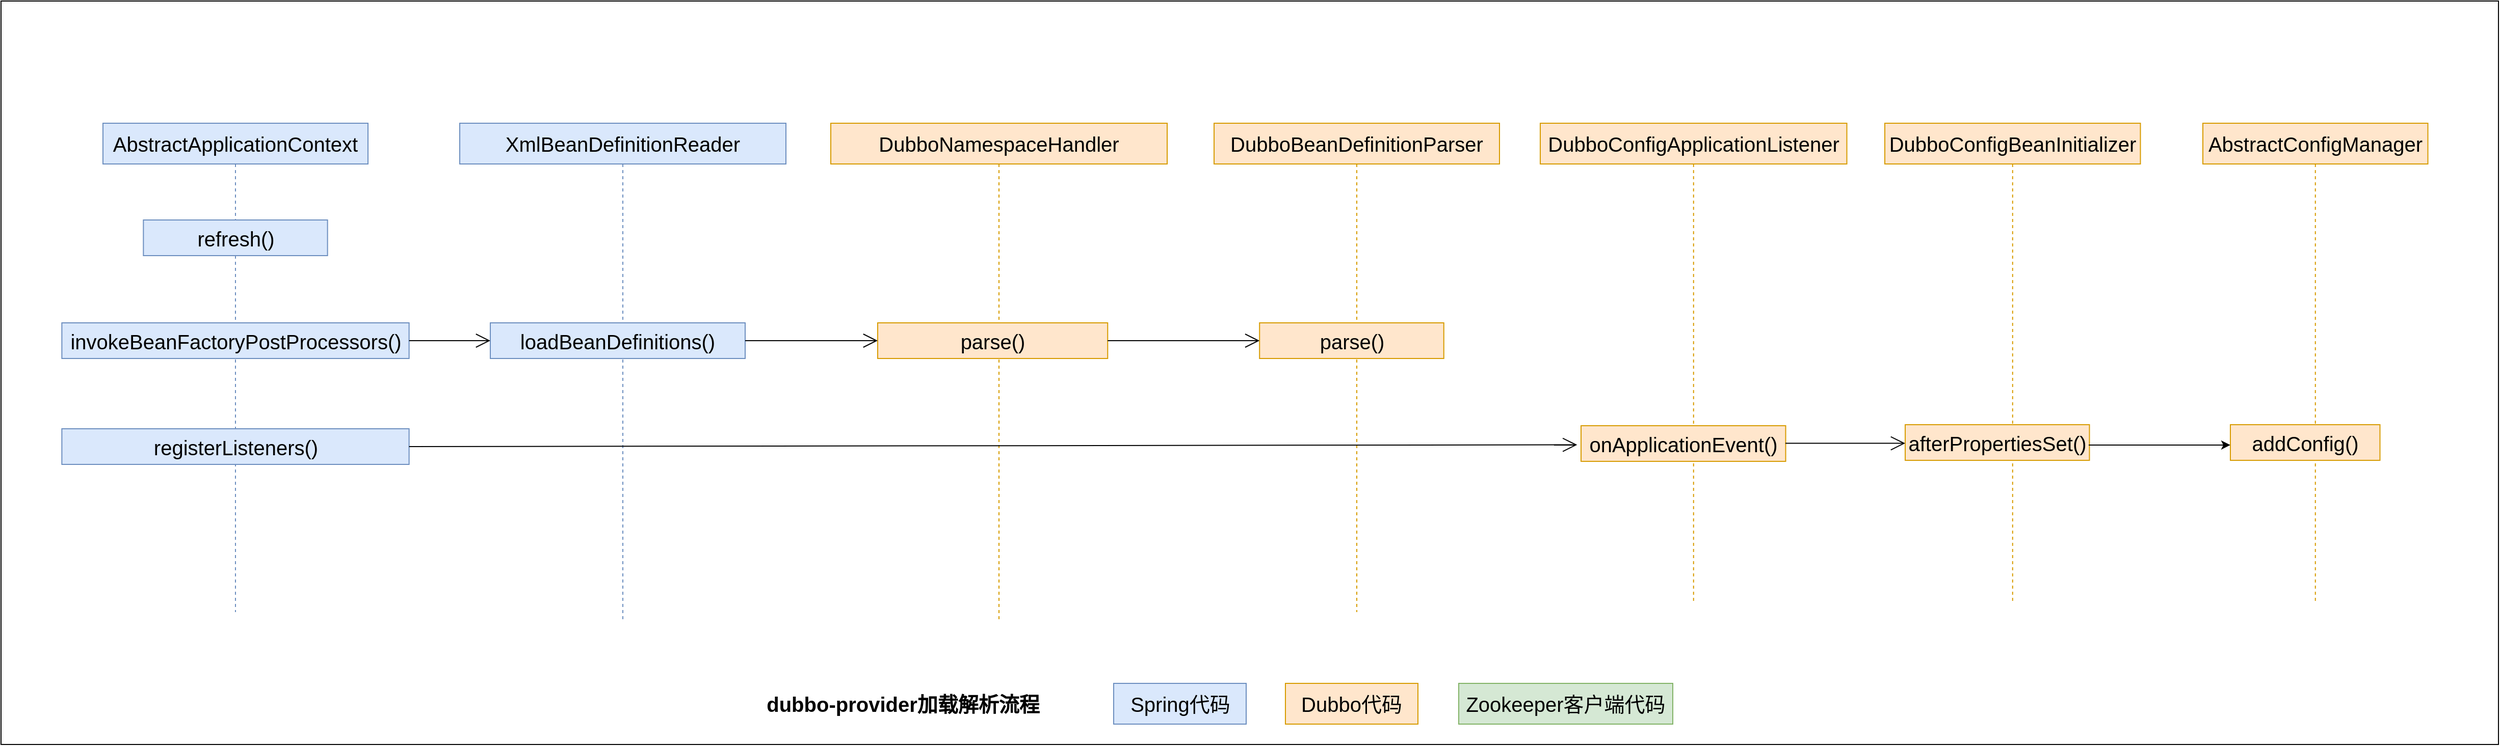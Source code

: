 <mxfile version="28.0.6">
  <diagram name="第 1 页" id="xwlVY48jZOfA3PrioJLu">
    <mxGraphModel dx="2253" dy="788" grid="1" gridSize="10" guides="1" tooltips="1" connect="1" arrows="1" fold="1" page="1" pageScale="1" pageWidth="827" pageHeight="1169" math="0" shadow="0">
      <root>
        <mxCell id="0" />
        <mxCell id="1" parent="0" />
        <mxCell id="1j3soAuKBiSglBNwDgY3-20" value="" style="rounded=0;whiteSpace=wrap;html=1;" parent="1" vertex="1">
          <mxGeometry x="-820" y="220" width="2450" height="730" as="geometry" />
        </mxCell>
        <mxCell id="1j3soAuKBiSglBNwDgY3-1" value="&lt;span style=&quot;font-size: 20px;&quot;&gt;DubboNamespaceHandler&lt;/span&gt;" style="shape=umlLifeline;perimeter=lifelinePerimeter;whiteSpace=wrap;html=1;container=1;dropTarget=0;collapsible=0;recursiveResize=0;outlineConnect=0;portConstraint=eastwest;newEdgeStyle={&quot;curved&quot;:0,&quot;rounded&quot;:0};fillColor=#ffe6cc;strokeColor=#d79b00;" parent="1" vertex="1">
          <mxGeometry x="-6" y="340" width="330" height="490" as="geometry" />
        </mxCell>
        <mxCell id="1j3soAuKBiSglBNwDgY3-2" value="&lt;span style=&quot;font-size: 20px;&quot;&gt;DubboBeanDefinitionParser&lt;/span&gt;" style="shape=umlLifeline;perimeter=lifelinePerimeter;whiteSpace=wrap;html=1;container=1;dropTarget=0;collapsible=0;recursiveResize=0;outlineConnect=0;portConstraint=eastwest;newEdgeStyle={&quot;curved&quot;:0,&quot;rounded&quot;:0};fillColor=#ffe6cc;strokeColor=#d79b00;" parent="1" vertex="1">
          <mxGeometry x="370" y="340" width="280" height="480" as="geometry" />
        </mxCell>
        <mxCell id="1j3soAuKBiSglBNwDgY3-4" value="&lt;span style=&quot;font-size: 20px; text-wrap-mode: wrap;&quot;&gt;parse()&lt;/span&gt;" style="html=1;points=[[0,0,0,0,5],[0,1,0,0,-5],[1,0,0,0,5],[1,1,0,0,-5]];perimeter=orthogonalPerimeter;outlineConnect=0;targetShapes=umlLifeline;portConstraint=eastwest;newEdgeStyle={&quot;curved&quot;:0,&quot;rounded&quot;:0};fillColor=#ffe6cc;strokeColor=#d79b00;" parent="1j3soAuKBiSglBNwDgY3-2" vertex="1">
          <mxGeometry x="44.62" y="196" width="180.75" height="35" as="geometry" />
        </mxCell>
        <mxCell id="1j3soAuKBiSglBNwDgY3-5" value="parse()" style="html=1;whiteSpace=wrap;fontSize=20;fillColor=#ffe6cc;strokeColor=#d79b00;" parent="1" vertex="1">
          <mxGeometry x="40.0" y="536" width="225.63" height="35" as="geometry" />
        </mxCell>
        <mxCell id="1j3soAuKBiSglBNwDgY3-7" value="" style="endArrow=open;endFill=1;endSize=12;html=1;rounded=0;exitX=1;exitY=0.5;exitDx=0;exitDy=0;" parent="1" source="1j3soAuKBiSglBNwDgY3-5" target="1j3soAuKBiSglBNwDgY3-4" edge="1">
          <mxGeometry width="160" relative="1" as="geometry">
            <mxPoint x="320" y="540" as="sourcePoint" />
            <mxPoint x="480" y="540" as="targetPoint" />
          </mxGeometry>
        </mxCell>
        <mxCell id="1j3soAuKBiSglBNwDgY3-8" value="DubboConfigApplicationListener" style="shape=umlLifeline;perimeter=lifelinePerimeter;whiteSpace=wrap;html=1;container=1;dropTarget=0;collapsible=0;recursiveResize=0;outlineConnect=0;portConstraint=eastwest;newEdgeStyle={&quot;curved&quot;:0,&quot;rounded&quot;:0};fontSize=20;fillColor=#ffe6cc;strokeColor=#d79b00;" parent="1" vertex="1">
          <mxGeometry x="690" y="340" width="300.75" height="470" as="geometry" />
        </mxCell>
        <mxCell id="1j3soAuKBiSglBNwDgY3-18" value="&lt;div style=&quot;text-align: left;&quot;&gt;&lt;span style=&quot;background-color: transparent; text-align: center; font-size: 20px; text-wrap-mode: wrap;&quot;&gt;onApplicationEvent&lt;/span&gt;&lt;span style=&quot;background-color: transparent; font-size: 20px; text-wrap-mode: wrap;&quot;&gt;()&lt;/span&gt;&lt;/div&gt;" style="html=1;points=[[0,0,0,0,5],[0,1,0,0,-5],[1,0,0,0,5],[1,1,0,0,-5]];perimeter=orthogonalPerimeter;outlineConnect=0;targetShapes=umlLifeline;portConstraint=eastwest;newEdgeStyle={&quot;curved&quot;:0,&quot;rounded&quot;:0};fillColor=#ffe6cc;strokeColor=#d79b00;" parent="1j3soAuKBiSglBNwDgY3-8" vertex="1">
          <mxGeometry x="40" y="297" width="200.75" height="35" as="geometry" />
        </mxCell>
        <mxCell id="1j3soAuKBiSglBNwDgY3-11" value="AbstractApplicationContext" style="shape=umlLifeline;perimeter=lifelinePerimeter;whiteSpace=wrap;html=1;container=1;dropTarget=0;collapsible=0;recursiveResize=0;outlineConnect=0;portConstraint=eastwest;newEdgeStyle={&quot;curved&quot;:0,&quot;rounded&quot;:0};fontSize=20;fillColor=#dae8fc;strokeColor=#6c8ebf;" parent="1" vertex="1">
          <mxGeometry x="-720" y="340" width="260" height="480" as="geometry" />
        </mxCell>
        <mxCell id="1j3soAuKBiSglBNwDgY3-12" value="invokeBeanFactoryPostProcessors()" style="html=1;whiteSpace=wrap;fontSize=20;fillColor=#dae8fc;strokeColor=#6c8ebf;" parent="1" vertex="1">
          <mxGeometry x="-760.32" y="536" width="340.63" height="35" as="geometry" />
        </mxCell>
        <mxCell id="1j3soAuKBiSglBNwDgY3-13" value="XmlBeanDefinitionReader" style="shape=umlLifeline;perimeter=lifelinePerimeter;whiteSpace=wrap;html=1;container=1;dropTarget=0;collapsible=0;recursiveResize=0;outlineConnect=0;portConstraint=eastwest;newEdgeStyle={&quot;curved&quot;:0,&quot;rounded&quot;:0};fontSize=20;fillColor=#dae8fc;strokeColor=#6c8ebf;" parent="1" vertex="1">
          <mxGeometry x="-370" y="340" width="320" height="490" as="geometry" />
        </mxCell>
        <mxCell id="1j3soAuKBiSglBNwDgY3-14" value="loadBeanDefinitions()" style="html=1;whiteSpace=wrap;fontSize=20;fillColor=#dae8fc;strokeColor=#6c8ebf;" parent="1" vertex="1">
          <mxGeometry x="-340" y="536" width="250" height="35" as="geometry" />
        </mxCell>
        <mxCell id="1j3soAuKBiSglBNwDgY3-15" value="" style="endArrow=open;endFill=1;endSize=12;html=1;rounded=0;exitX=1;exitY=0.5;exitDx=0;exitDy=0;entryX=0;entryY=0.5;entryDx=0;entryDy=0;" parent="1" source="1j3soAuKBiSglBNwDgY3-12" target="1j3soAuKBiSglBNwDgY3-14" edge="1">
          <mxGeometry width="160" relative="1" as="geometry">
            <mxPoint x="-430" y="560" as="sourcePoint" />
            <mxPoint x="-270" y="560" as="targetPoint" />
          </mxGeometry>
        </mxCell>
        <mxCell id="1j3soAuKBiSglBNwDgY3-17" value="" style="endArrow=open;endFill=1;endSize=12;html=1;rounded=0;exitX=1;exitY=0.5;exitDx=0;exitDy=0;entryX=0;entryY=0.5;entryDx=0;entryDy=0;" parent="1" source="1j3soAuKBiSglBNwDgY3-14" target="1j3soAuKBiSglBNwDgY3-5" edge="1">
          <mxGeometry width="160" relative="1" as="geometry">
            <mxPoint x="-80" y="590" as="sourcePoint" />
            <mxPoint x="80" y="590" as="targetPoint" />
          </mxGeometry>
        </mxCell>
        <mxCell id="1j3soAuKBiSglBNwDgY3-21" value="dubbo-provider加载解析&lt;span style=&quot;background-color: transparent; color: light-dark(rgb(0, 0, 0), rgb(255, 255, 255));&quot;&gt;流程&lt;/span&gt;" style="text;html=1;align=center;verticalAlign=middle;whiteSpace=wrap;rounded=0;fontSize=20;fontStyle=1" parent="1" vertex="1">
          <mxGeometry x="-150" y="895" width="430" height="30" as="geometry" />
        </mxCell>
        <mxCell id="1j3soAuKBiSglBNwDgY3-22" value="DubboConfigBeanInitializer" style="shape=umlLifeline;perimeter=lifelinePerimeter;whiteSpace=wrap;html=1;container=1;dropTarget=0;collapsible=0;recursiveResize=0;outlineConnect=0;portConstraint=eastwest;newEdgeStyle={&quot;curved&quot;:0,&quot;rounded&quot;:0};fontSize=20;fillColor=#ffe6cc;strokeColor=#d79b00;" parent="1" vertex="1">
          <mxGeometry x="1028" y="340" width="250.75" height="470" as="geometry" />
        </mxCell>
        <mxCell id="1j3soAuKBiSglBNwDgY3-23" value="&lt;div style=&quot;text-align: left;&quot;&gt;&lt;span style=&quot;background-color: transparent; text-align: center; font-size: 20px; text-wrap-mode: wrap;&quot;&gt;afterPropertiesSet&lt;/span&gt;&lt;span style=&quot;font-size: 20px; text-wrap-mode: wrap;&quot;&gt;()&lt;/span&gt;&lt;/div&gt;" style="html=1;points=[[0,0,0,0,5],[0,1,0,0,-5],[1,0,0,0,5],[1,1,0,0,-5]];perimeter=orthogonalPerimeter;outlineConnect=0;targetShapes=umlLifeline;portConstraint=eastwest;newEdgeStyle={&quot;curved&quot;:0,&quot;rounded&quot;:0};fillColor=#ffe6cc;strokeColor=#d79b00;" parent="1j3soAuKBiSglBNwDgY3-22" vertex="1">
          <mxGeometry x="20" y="296" width="180.75" height="35" as="geometry" />
        </mxCell>
        <mxCell id="1j3soAuKBiSglBNwDgY3-27" value="" style="endArrow=open;endFill=1;endSize=12;html=1;rounded=0;exitX=0.999;exitY=0.494;exitDx=0;exitDy=0;exitPerimeter=0;" parent="1" source="1j3soAuKBiSglBNwDgY3-18" target="1j3soAuKBiSglBNwDgY3-23" edge="1">
          <mxGeometry width="160" relative="1" as="geometry">
            <mxPoint x="840" y="580" as="sourcePoint" />
            <mxPoint x="1000" y="700" as="targetPoint" />
          </mxGeometry>
        </mxCell>
        <mxCell id="1j3soAuKBiSglBNwDgY3-29" value="Spring代码" style="rounded=0;whiteSpace=wrap;html=1;fontSize=20;fillColor=#dae8fc;strokeColor=#6c8ebf;" parent="1" vertex="1">
          <mxGeometry x="271.5" y="890" width="130" height="40" as="geometry" />
        </mxCell>
        <mxCell id="1j3soAuKBiSglBNwDgY3-30" value="Dubbo代码" style="rounded=0;whiteSpace=wrap;html=1;fontSize=20;fillColor=#ffe6cc;strokeColor=#d79b00;" parent="1" vertex="1">
          <mxGeometry x="440" y="890" width="130" height="40" as="geometry" />
        </mxCell>
        <mxCell id="1j3soAuKBiSglBNwDgY3-31" value="Zookeeper客户端代码" style="rounded=0;whiteSpace=wrap;html=1;fontSize=20;fillColor=#d5e8d4;strokeColor=#82b366;" parent="1" vertex="1">
          <mxGeometry x="610" y="890" width="210" height="40" as="geometry" />
        </mxCell>
        <mxCell id="_5ooX8qzl-79SjFNeYgx-1" value="AbstractConfigManager" style="shape=umlLifeline;perimeter=lifelinePerimeter;whiteSpace=wrap;html=1;container=1;dropTarget=0;collapsible=0;recursiveResize=0;outlineConnect=0;portConstraint=eastwest;newEdgeStyle={&quot;curved&quot;:0,&quot;rounded&quot;:0};fontSize=20;fillColor=#ffe6cc;strokeColor=#d79b00;" parent="1" vertex="1">
          <mxGeometry x="1340" y="340" width="220.75" height="470" as="geometry" />
        </mxCell>
        <mxCell id="_5ooX8qzl-79SjFNeYgx-2" value="&lt;div style=&quot;text-align: left;&quot;&gt;&lt;span style=&quot;background-color: transparent; text-align: center; font-size: 20px; text-wrap-mode: wrap;&quot;&gt;addConfig&lt;/span&gt;&lt;span style=&quot;font-size: 20px; text-wrap-mode: wrap;&quot;&gt;()&lt;/span&gt;&lt;/div&gt;" style="html=1;points=[[0,0,0,0,5],[0,1,0,0,-5],[1,0,0,0,5],[1,1,0,0,-5]];perimeter=orthogonalPerimeter;outlineConnect=0;targetShapes=umlLifeline;portConstraint=eastwest;newEdgeStyle={&quot;curved&quot;:0,&quot;rounded&quot;:0};fillColor=#ffe6cc;strokeColor=#d79b00;" parent="_5ooX8qzl-79SjFNeYgx-1" vertex="1">
          <mxGeometry x="27" y="296" width="146.75" height="35" as="geometry" />
        </mxCell>
        <mxCell id="_5ooX8qzl-79SjFNeYgx-3" value="" style="endArrow=classic;html=1;rounded=0;exitX=0.996;exitY=0.571;exitDx=0;exitDy=0;exitPerimeter=0;" parent="1" source="1j3soAuKBiSglBNwDgY3-23" target="_5ooX8qzl-79SjFNeYgx-2" edge="1">
          <mxGeometry width="50" height="50" relative="1" as="geometry">
            <mxPoint x="1080" y="590" as="sourcePoint" />
            <mxPoint x="1130" y="540" as="targetPoint" />
          </mxGeometry>
        </mxCell>
        <mxCell id="3BcHeCY4vZ8eA-erhApD-1" value="refresh()" style="html=1;whiteSpace=wrap;fontSize=20;fillColor=#dae8fc;strokeColor=#6c8ebf;" parent="1" vertex="1">
          <mxGeometry x="-680.32" y="435" width="180.63" height="35" as="geometry" />
        </mxCell>
        <mxCell id="3BcHeCY4vZ8eA-erhApD-3" value="registerListeners()" style="html=1;whiteSpace=wrap;fontSize=20;fillColor=#dae8fc;strokeColor=#6c8ebf;" parent="1" vertex="1">
          <mxGeometry x="-760.32" y="640" width="340.63" height="35" as="geometry" />
        </mxCell>
        <mxCell id="3BcHeCY4vZ8eA-erhApD-4" value="" style="endArrow=open;endFill=1;endSize=12;html=1;rounded=0;exitX=1;exitY=0.5;exitDx=0;exitDy=0;entryX=-0.019;entryY=0.536;entryDx=0;entryDy=0;entryPerimeter=0;" parent="1" source="3BcHeCY4vZ8eA-erhApD-3" target="1j3soAuKBiSglBNwDgY3-18" edge="1">
          <mxGeometry width="160" relative="1" as="geometry">
            <mxPoint x="-360" y="656.88" as="sourcePoint" />
            <mxPoint x="-200" y="656.88" as="targetPoint" />
          </mxGeometry>
        </mxCell>
      </root>
    </mxGraphModel>
  </diagram>
</mxfile>
